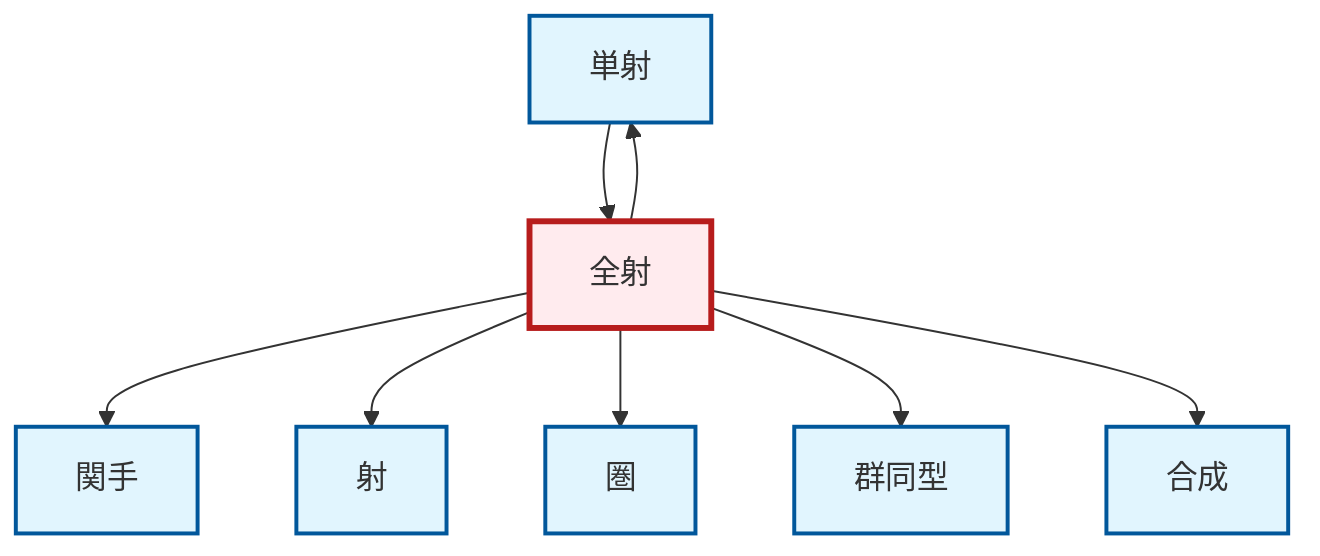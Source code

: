 graph TD
    classDef definition fill:#e1f5fe,stroke:#01579b,stroke-width:2px
    classDef theorem fill:#f3e5f5,stroke:#4a148c,stroke-width:2px
    classDef axiom fill:#fff3e0,stroke:#e65100,stroke-width:2px
    classDef example fill:#e8f5e9,stroke:#1b5e20,stroke-width:2px
    classDef current fill:#ffebee,stroke:#b71c1c,stroke-width:3px
    def-functor["関手"]:::definition
    def-category["圏"]:::definition
    def-isomorphism["群同型"]:::definition
    def-monomorphism["単射"]:::definition
    def-morphism["射"]:::definition
    def-epimorphism["全射"]:::definition
    def-composition["合成"]:::definition
    def-epimorphism --> def-monomorphism
    def-epimorphism --> def-functor
    def-epimorphism --> def-morphism
    def-epimorphism --> def-category
    def-epimorphism --> def-isomorphism
    def-epimorphism --> def-composition
    def-monomorphism --> def-epimorphism
    class def-epimorphism current